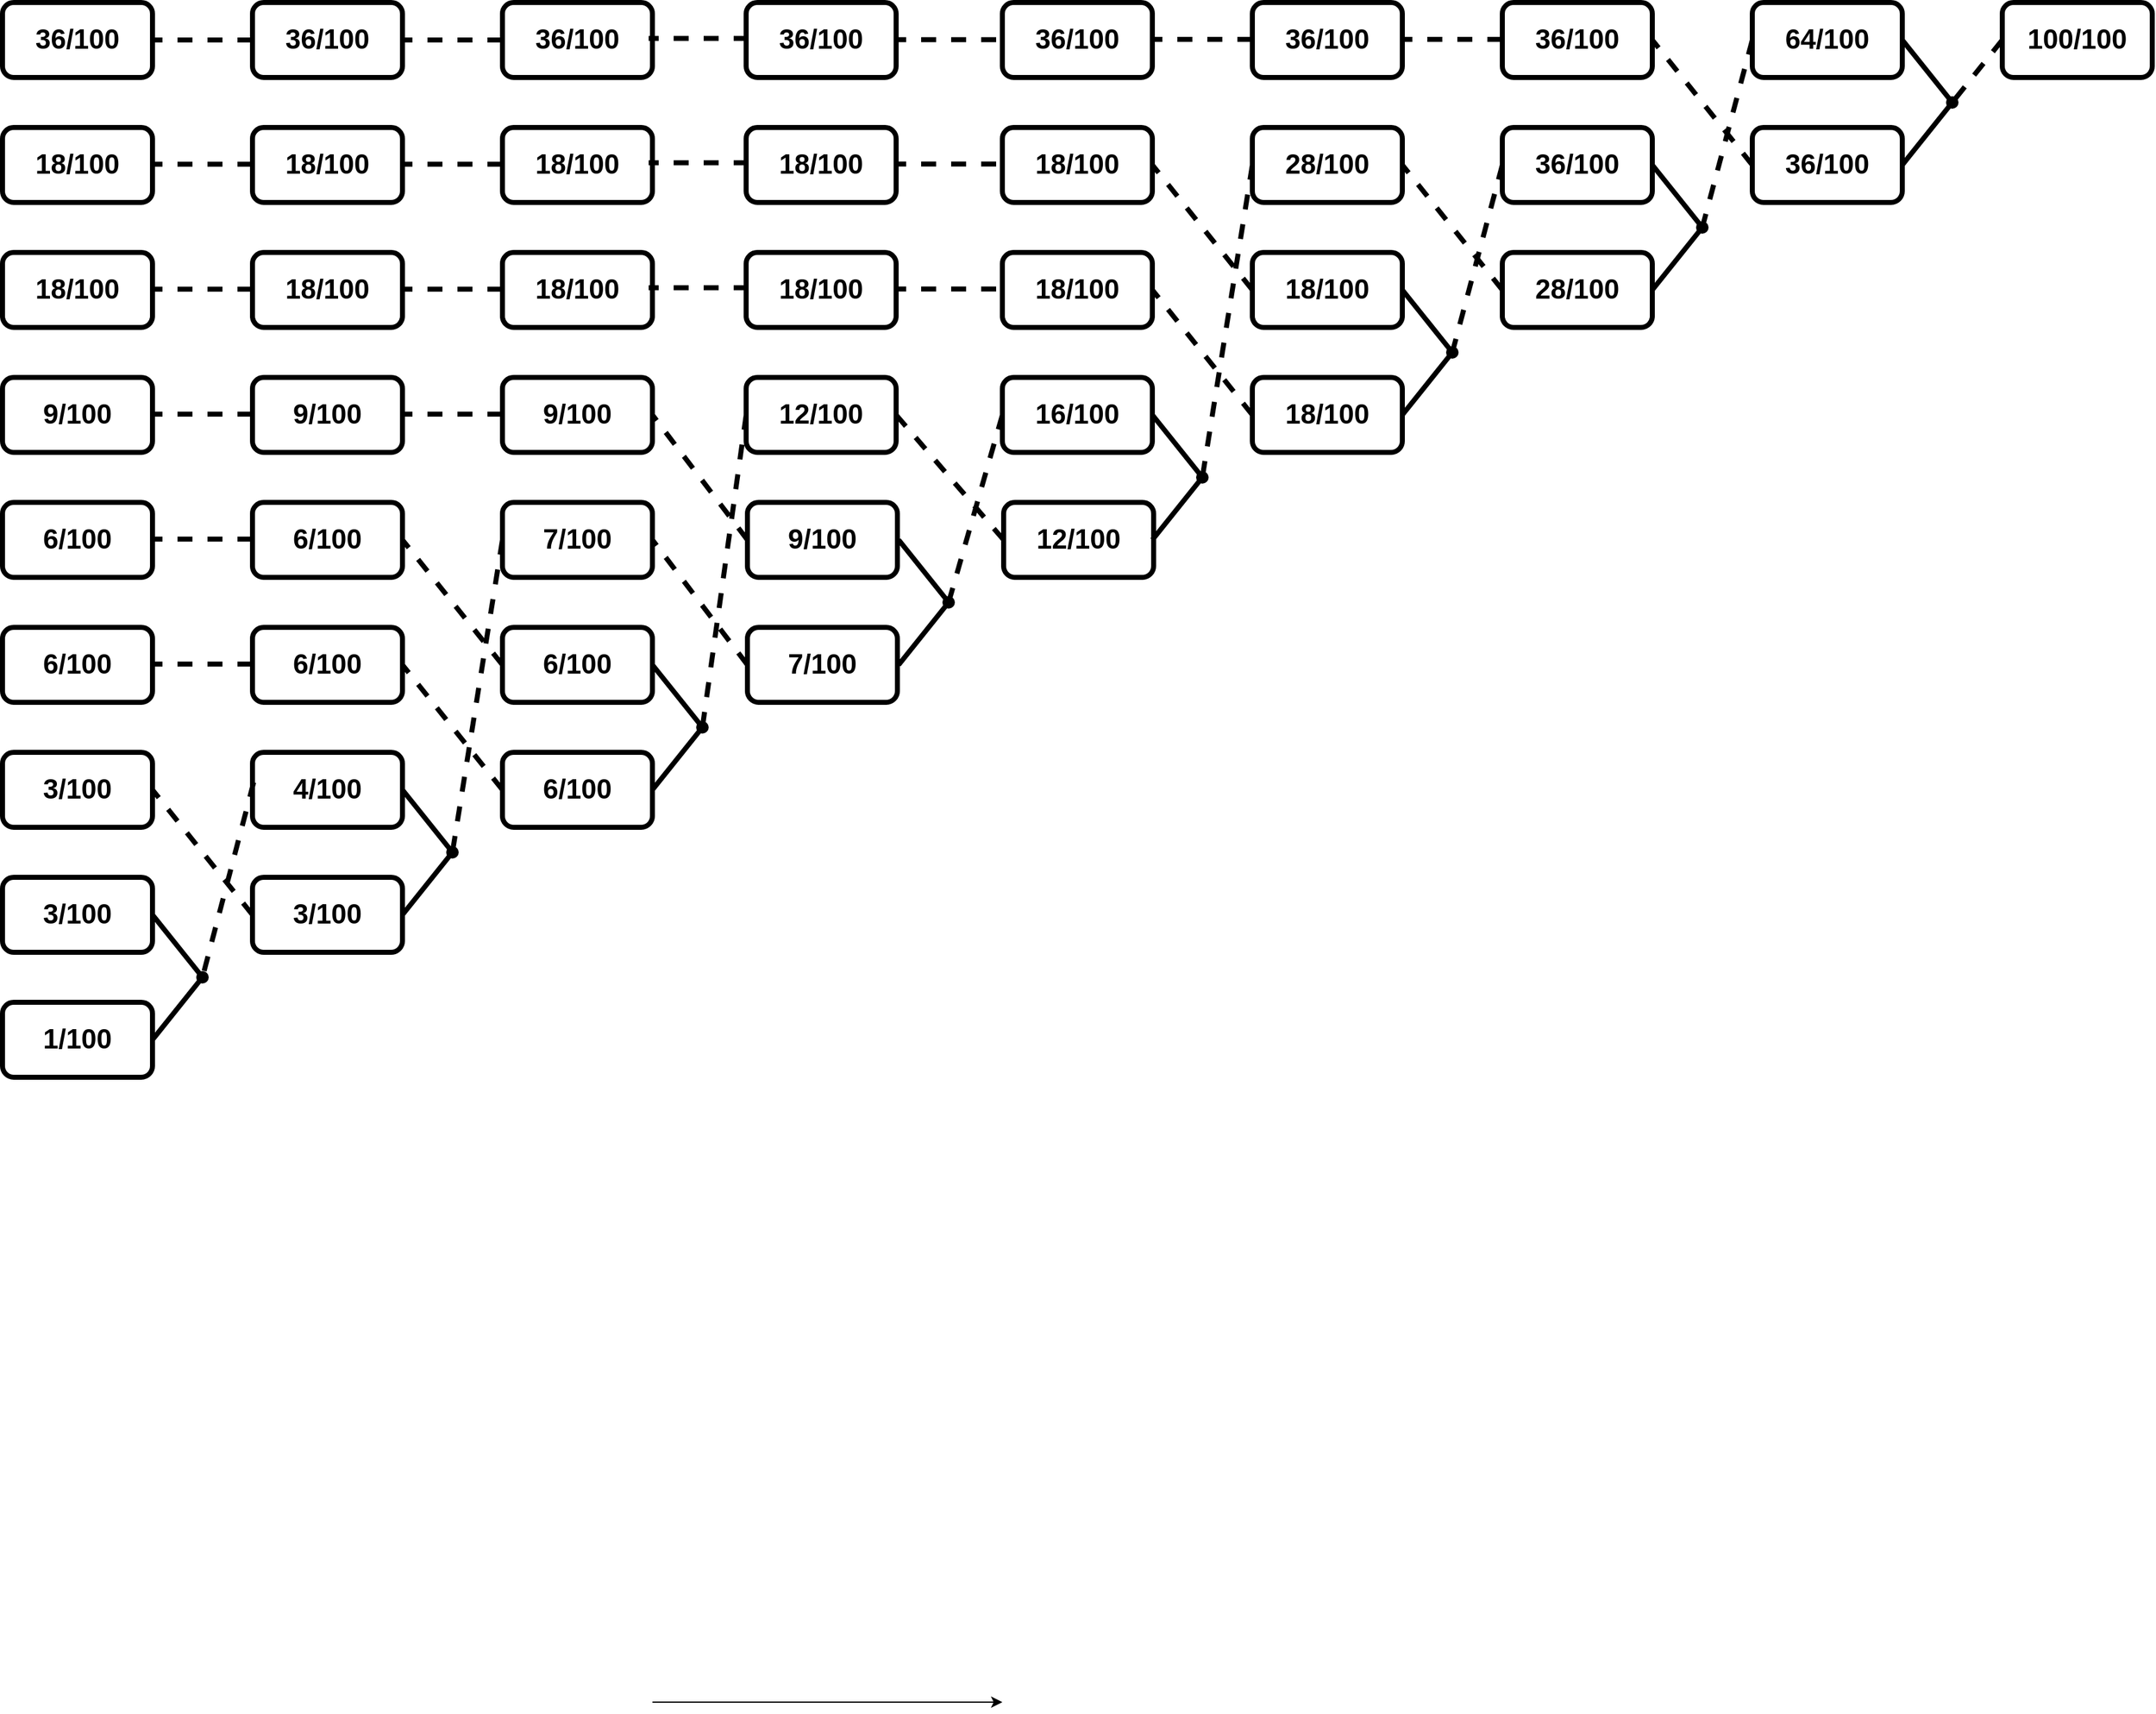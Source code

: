 <mxfile version="26.0.9">
  <diagram name="Page-1" id="Db4WorgynEnIogxk1haC">
    <mxGraphModel dx="1434" dy="838" grid="1" gridSize="10" guides="1" tooltips="1" connect="1" arrows="1" fold="1" page="1" pageScale="1" pageWidth="850" pageHeight="1100" math="0" shadow="0">
      <root>
        <mxCell id="0" />
        <mxCell id="1" parent="0" />
        <mxCell id="nnBLatTeK9YOD4WOsbxm-1" value="18/100" style="rounded=1;whiteSpace=wrap;html=1;fontStyle=1;strokeWidth=4;fontSize=22;" parent="1" vertex="1">
          <mxGeometry x="560" y="300" width="120" height="60" as="geometry" />
        </mxCell>
        <mxCell id="nnBLatTeK9YOD4WOsbxm-2" value="9/100" style="rounded=1;whiteSpace=wrap;html=1;fontStyle=1;strokeWidth=4;fontSize=22;" parent="1" vertex="1">
          <mxGeometry x="560" y="500" width="120" height="60" as="geometry" />
        </mxCell>
        <mxCell id="nnBLatTeK9YOD4WOsbxm-3" value="3/100" style="rounded=1;whiteSpace=wrap;html=1;fontStyle=1;strokeWidth=4;fontSize=22;" parent="1" vertex="1">
          <mxGeometry x="560" y="800" width="120" height="60" as="geometry" />
        </mxCell>
        <mxCell id="Vrk5HFT84BFrqNvaiJcm-2" value="36/100" style="rounded=1;whiteSpace=wrap;html=1;fontStyle=1;strokeWidth=4;fontSize=22;" parent="1" vertex="1">
          <mxGeometry x="560" y="200" width="120" height="60" as="geometry" />
        </mxCell>
        <mxCell id="Vrk5HFT84BFrqNvaiJcm-3" value="18/100" style="rounded=1;whiteSpace=wrap;html=1;fontStyle=1;strokeWidth=4;fontSize=22;" parent="1" vertex="1">
          <mxGeometry x="560" y="400" width="120" height="60" as="geometry" />
        </mxCell>
        <mxCell id="Vrk5HFT84BFrqNvaiJcm-4" value="6/100" style="rounded=1;whiteSpace=wrap;html=1;fontStyle=1;strokeWidth=4;fontSize=22;" parent="1" vertex="1">
          <mxGeometry x="560" y="700" width="120" height="60" as="geometry" />
        </mxCell>
        <mxCell id="Vrk5HFT84BFrqNvaiJcm-5" value="6/100" style="rounded=1;whiteSpace=wrap;html=1;fontStyle=1;strokeWidth=4;fontSize=22;" parent="1" vertex="1">
          <mxGeometry x="560" y="600" width="120" height="60" as="geometry" />
        </mxCell>
        <mxCell id="Vrk5HFT84BFrqNvaiJcm-6" value="3/100" style="rounded=1;whiteSpace=wrap;html=1;fontStyle=1;strokeWidth=4;fontSize=22;" parent="1" vertex="1">
          <mxGeometry x="560" y="900" width="120" height="60" as="geometry" />
        </mxCell>
        <mxCell id="Vrk5HFT84BFrqNvaiJcm-7" value="1/100" style="rounded=1;whiteSpace=wrap;html=1;fontStyle=1;strokeWidth=4;fontSize=22;" parent="1" vertex="1">
          <mxGeometry x="560" y="1000" width="120" height="60" as="geometry" />
        </mxCell>
        <mxCell id="Vrk5HFT84BFrqNvaiJcm-8" value="18/100" style="rounded=1;whiteSpace=wrap;html=1;fontStyle=1;strokeWidth=4;fontSize=22;" parent="1" vertex="1">
          <mxGeometry x="760" y="300" width="120" height="60" as="geometry" />
        </mxCell>
        <mxCell id="Vrk5HFT84BFrqNvaiJcm-9" value="9/100" style="rounded=1;whiteSpace=wrap;html=1;fontStyle=1;strokeWidth=4;fontSize=22;" parent="1" vertex="1">
          <mxGeometry x="760" y="500" width="120" height="60" as="geometry" />
        </mxCell>
        <mxCell id="Vrk5HFT84BFrqNvaiJcm-10" value="3/100" style="rounded=1;whiteSpace=wrap;html=1;fontStyle=1;strokeWidth=4;fontSize=22;" parent="1" vertex="1">
          <mxGeometry x="760" y="900" width="120" height="60" as="geometry" />
        </mxCell>
        <mxCell id="Vrk5HFT84BFrqNvaiJcm-11" value="36/100" style="rounded=1;whiteSpace=wrap;html=1;fontStyle=1;strokeWidth=4;fontSize=22;" parent="1" vertex="1">
          <mxGeometry x="760" y="200" width="120" height="60" as="geometry" />
        </mxCell>
        <mxCell id="Vrk5HFT84BFrqNvaiJcm-12" value="18/100" style="rounded=1;whiteSpace=wrap;html=1;fontStyle=1;strokeWidth=4;fontSize=22;" parent="1" vertex="1">
          <mxGeometry x="760" y="400" width="120" height="60" as="geometry" />
        </mxCell>
        <mxCell id="Vrk5HFT84BFrqNvaiJcm-13" value="6/100" style="rounded=1;whiteSpace=wrap;html=1;fontStyle=1;strokeWidth=4;fontSize=22;" parent="1" vertex="1">
          <mxGeometry x="760" y="700" width="120" height="60" as="geometry" />
        </mxCell>
        <mxCell id="Vrk5HFT84BFrqNvaiJcm-14" value="6/100" style="rounded=1;whiteSpace=wrap;html=1;fontStyle=1;strokeWidth=4;fontSize=22;" parent="1" vertex="1">
          <mxGeometry x="760" y="600" width="120" height="60" as="geometry" />
        </mxCell>
        <mxCell id="Vrk5HFT84BFrqNvaiJcm-15" value="4/100" style="rounded=1;whiteSpace=wrap;html=1;fontStyle=1;strokeWidth=4;fontSize=22;" parent="1" vertex="1">
          <mxGeometry x="760" y="800" width="120" height="60" as="geometry" />
        </mxCell>
        <mxCell id="Vrk5HFT84BFrqNvaiJcm-17" value="18/100" style="rounded=1;whiteSpace=wrap;html=1;fontStyle=1;strokeWidth=4;fontSize=22;" parent="1" vertex="1">
          <mxGeometry x="960" y="300" width="120" height="60" as="geometry" />
        </mxCell>
        <mxCell id="Vrk5HFT84BFrqNvaiJcm-18" value="9/100" style="rounded=1;whiteSpace=wrap;html=1;fontStyle=1;strokeWidth=4;fontSize=22;" parent="1" vertex="1">
          <mxGeometry x="960" y="500" width="120" height="60" as="geometry" />
        </mxCell>
        <mxCell id="Vrk5HFT84BFrqNvaiJcm-20" value="36/100" style="rounded=1;whiteSpace=wrap;html=1;fontStyle=1;strokeWidth=4;fontSize=22;" parent="1" vertex="1">
          <mxGeometry x="960" y="200" width="120" height="60" as="geometry" />
        </mxCell>
        <mxCell id="Vrk5HFT84BFrqNvaiJcm-21" value="18/100" style="rounded=1;whiteSpace=wrap;html=1;fontStyle=1;strokeWidth=4;fontSize=22;" parent="1" vertex="1">
          <mxGeometry x="960" y="400" width="120" height="60" as="geometry" />
        </mxCell>
        <mxCell id="Vrk5HFT84BFrqNvaiJcm-22" value="6/100" style="rounded=1;whiteSpace=wrap;html=1;fontStyle=1;strokeWidth=4;fontSize=22;" parent="1" vertex="1">
          <mxGeometry x="960" y="800" width="120" height="60" as="geometry" />
        </mxCell>
        <mxCell id="Vrk5HFT84BFrqNvaiJcm-23" value="6/100" style="rounded=1;whiteSpace=wrap;html=1;fontStyle=1;strokeWidth=4;fontSize=22;" parent="1" vertex="1">
          <mxGeometry x="960" y="700" width="120" height="60" as="geometry" />
        </mxCell>
        <mxCell id="Vrk5HFT84BFrqNvaiJcm-24" value="7/100" style="rounded=1;whiteSpace=wrap;html=1;fontStyle=1;strokeWidth=4;fontSize=22;" parent="1" vertex="1">
          <mxGeometry x="960" y="600" width="120" height="60" as="geometry" />
        </mxCell>
        <mxCell id="Vrk5HFT84BFrqNvaiJcm-26" value="18/100" style="rounded=1;whiteSpace=wrap;html=1;fontStyle=1;strokeWidth=4;fontSize=22;" parent="1" vertex="1">
          <mxGeometry x="1155" y="300" width="120" height="60" as="geometry" />
        </mxCell>
        <mxCell id="Vrk5HFT84BFrqNvaiJcm-27" value="9/100" style="rounded=1;whiteSpace=wrap;html=1;fontStyle=1;strokeWidth=4;fontSize=22;" parent="1" vertex="1">
          <mxGeometry x="1156" y="600" width="120" height="60" as="geometry" />
        </mxCell>
        <mxCell id="Vrk5HFT84BFrqNvaiJcm-28" value="36/100" style="rounded=1;whiteSpace=wrap;html=1;fontStyle=1;strokeWidth=4;fontSize=22;" parent="1" vertex="1">
          <mxGeometry x="1155" y="200" width="120" height="60" as="geometry" />
        </mxCell>
        <mxCell id="Vrk5HFT84BFrqNvaiJcm-29" value="18/100" style="rounded=1;whiteSpace=wrap;html=1;fontStyle=1;strokeWidth=4;fontSize=22;" parent="1" vertex="1">
          <mxGeometry x="1155" y="400" width="120" height="60" as="geometry" />
        </mxCell>
        <mxCell id="Vrk5HFT84BFrqNvaiJcm-31" value="12/100" style="rounded=1;whiteSpace=wrap;html=1;fontStyle=1;strokeWidth=4;fontSize=22;" parent="1" vertex="1">
          <mxGeometry x="1155" y="500" width="120" height="60" as="geometry" />
        </mxCell>
        <mxCell id="Vrk5HFT84BFrqNvaiJcm-32" value="7/100" style="rounded=1;whiteSpace=wrap;html=1;fontStyle=1;strokeWidth=4;fontSize=22;" parent="1" vertex="1">
          <mxGeometry x="1156" y="700" width="120" height="60" as="geometry" />
        </mxCell>
        <mxCell id="Vrk5HFT84BFrqNvaiJcm-33" value="18/100" style="rounded=1;whiteSpace=wrap;html=1;fontStyle=1;strokeWidth=4;fontSize=22;" parent="1" vertex="1">
          <mxGeometry x="1360" y="300" width="120" height="60" as="geometry" />
        </mxCell>
        <mxCell id="Vrk5HFT84BFrqNvaiJcm-34" value="12/100" style="rounded=1;whiteSpace=wrap;html=1;fontStyle=1;strokeWidth=4;fontSize=22;" parent="1" vertex="1">
          <mxGeometry x="1361" y="600" width="120" height="60" as="geometry" />
        </mxCell>
        <mxCell id="Vrk5HFT84BFrqNvaiJcm-35" value="36/100" style="rounded=1;whiteSpace=wrap;html=1;fontStyle=1;strokeWidth=4;fontSize=22;" parent="1" vertex="1">
          <mxGeometry x="1360" y="200" width="120" height="60" as="geometry" />
        </mxCell>
        <mxCell id="Vrk5HFT84BFrqNvaiJcm-36" value="18/100" style="rounded=1;whiteSpace=wrap;html=1;fontStyle=1;strokeWidth=4;fontSize=22;" parent="1" vertex="1">
          <mxGeometry x="1360" y="400" width="120" height="60" as="geometry" />
        </mxCell>
        <mxCell id="Vrk5HFT84BFrqNvaiJcm-37" value="16/100" style="rounded=1;whiteSpace=wrap;html=1;fontStyle=1;strokeWidth=4;fontSize=22;" parent="1" vertex="1">
          <mxGeometry x="1360" y="500" width="120" height="60" as="geometry" />
        </mxCell>
        <mxCell id="Vrk5HFT84BFrqNvaiJcm-39" value="18/100" style="rounded=1;whiteSpace=wrap;html=1;fontStyle=1;strokeWidth=4;fontSize=22;" parent="1" vertex="1">
          <mxGeometry x="1560" y="400" width="120" height="60" as="geometry" />
        </mxCell>
        <mxCell id="Vrk5HFT84BFrqNvaiJcm-41" value="36/100" style="rounded=1;whiteSpace=wrap;html=1;fontStyle=1;strokeWidth=4;fontSize=22;" parent="1" vertex="1">
          <mxGeometry x="1560" y="200" width="120" height="60" as="geometry" />
        </mxCell>
        <mxCell id="Vrk5HFT84BFrqNvaiJcm-42" value="18/100" style="rounded=1;whiteSpace=wrap;html=1;fontStyle=1;strokeWidth=4;fontSize=22;" parent="1" vertex="1">
          <mxGeometry x="1560" y="500" width="120" height="60" as="geometry" />
        </mxCell>
        <mxCell id="Vrk5HFT84BFrqNvaiJcm-43" value="28/100" style="rounded=1;whiteSpace=wrap;html=1;fontStyle=1;strokeWidth=4;fontSize=22;" parent="1" vertex="1">
          <mxGeometry x="1560" y="300" width="120" height="60" as="geometry" />
        </mxCell>
        <mxCell id="Vrk5HFT84BFrqNvaiJcm-44" value="36/100" style="rounded=1;whiteSpace=wrap;html=1;fontStyle=1;strokeWidth=4;fontSize=22;" parent="1" vertex="1">
          <mxGeometry x="1760" y="300" width="120" height="60" as="geometry" />
        </mxCell>
        <mxCell id="Vrk5HFT84BFrqNvaiJcm-45" value="36/100" style="rounded=1;whiteSpace=wrap;html=1;fontStyle=1;strokeWidth=4;fontSize=22;" parent="1" vertex="1">
          <mxGeometry x="1760" y="200" width="120" height="60" as="geometry" />
        </mxCell>
        <mxCell id="Vrk5HFT84BFrqNvaiJcm-46" value="28/100" style="rounded=1;whiteSpace=wrap;html=1;fontStyle=1;strokeWidth=4;fontSize=22;" parent="1" vertex="1">
          <mxGeometry x="1760" y="400" width="120" height="60" as="geometry" />
        </mxCell>
        <mxCell id="Vrk5HFT84BFrqNvaiJcm-47" value="64/100" style="rounded=1;whiteSpace=wrap;html=1;fontStyle=1;strokeWidth=4;fontSize=22;" parent="1" vertex="1">
          <mxGeometry x="1960" y="200" width="120" height="60" as="geometry" />
        </mxCell>
        <mxCell id="Vrk5HFT84BFrqNvaiJcm-48" value="36/100" style="rounded=1;whiteSpace=wrap;html=1;fontStyle=1;strokeWidth=4;fontSize=22;" parent="1" vertex="1">
          <mxGeometry x="1960" y="300" width="120" height="60" as="geometry" />
        </mxCell>
        <mxCell id="Vrk5HFT84BFrqNvaiJcm-49" value="100/100" style="rounded=1;whiteSpace=wrap;html=1;fontStyle=1;strokeWidth=4;fontSize=22;" parent="1" vertex="1">
          <mxGeometry x="2160" y="200" width="120" height="60" as="geometry" />
        </mxCell>
        <mxCell id="Vrk5HFT84BFrqNvaiJcm-50" value="" style="endArrow=none;dashed=1;html=1;strokeWidth=4;rounded=0;entryX=1;entryY=0.5;entryDx=0;entryDy=0;exitX=0;exitY=0.5;exitDx=0;exitDy=0;" parent="1" source="Vrk5HFT84BFrqNvaiJcm-11" target="Vrk5HFT84BFrqNvaiJcm-2" edge="1">
          <mxGeometry width="50" height="50" relative="1" as="geometry">
            <mxPoint x="420" y="490" as="sourcePoint" />
            <mxPoint x="470" y="440" as="targetPoint" />
          </mxGeometry>
        </mxCell>
        <mxCell id="Vrk5HFT84BFrqNvaiJcm-51" value="" style="endArrow=none;dashed=1;html=1;strokeWidth=4;rounded=0;entryX=1;entryY=0.5;entryDx=0;entryDy=0;exitX=0;exitY=0.5;exitDx=0;exitDy=0;" parent="1" edge="1">
          <mxGeometry width="50" height="50" relative="1" as="geometry">
            <mxPoint x="760" y="329.41" as="sourcePoint" />
            <mxPoint x="680" y="329.41" as="targetPoint" />
          </mxGeometry>
        </mxCell>
        <mxCell id="Vrk5HFT84BFrqNvaiJcm-52" value="" style="endArrow=none;dashed=1;html=1;strokeWidth=4;rounded=0;entryX=1;entryY=0.5;entryDx=0;entryDy=0;exitX=0;exitY=0.5;exitDx=0;exitDy=0;" parent="1" edge="1">
          <mxGeometry width="50" height="50" relative="1" as="geometry">
            <mxPoint x="760" y="429.41" as="sourcePoint" />
            <mxPoint x="680" y="429.41" as="targetPoint" />
          </mxGeometry>
        </mxCell>
        <mxCell id="Vrk5HFT84BFrqNvaiJcm-54" value="" style="endArrow=none;dashed=1;html=1;strokeWidth=4;rounded=0;entryX=1;entryY=0.5;entryDx=0;entryDy=0;exitX=0;exitY=0.5;exitDx=0;exitDy=0;" parent="1" edge="1">
          <mxGeometry width="50" height="50" relative="1" as="geometry">
            <mxPoint x="760" y="529.41" as="sourcePoint" />
            <mxPoint x="680" y="529.41" as="targetPoint" />
          </mxGeometry>
        </mxCell>
        <mxCell id="Vrk5HFT84BFrqNvaiJcm-55" value="" style="endArrow=none;dashed=1;html=1;strokeWidth=4;rounded=0;entryX=1;entryY=0.5;entryDx=0;entryDy=0;exitX=0;exitY=0.5;exitDx=0;exitDy=0;" parent="1" edge="1">
          <mxGeometry width="50" height="50" relative="1" as="geometry">
            <mxPoint x="760" y="629.41" as="sourcePoint" />
            <mxPoint x="680" y="629.41" as="targetPoint" />
          </mxGeometry>
        </mxCell>
        <mxCell id="Vrk5HFT84BFrqNvaiJcm-56" value="" style="endArrow=none;dashed=1;html=1;strokeWidth=4;rounded=0;entryX=1;entryY=0.5;entryDx=0;entryDy=0;exitX=0;exitY=0.5;exitDx=0;exitDy=0;" parent="1" edge="1">
          <mxGeometry width="50" height="50" relative="1" as="geometry">
            <mxPoint x="760" y="729.41" as="sourcePoint" />
            <mxPoint x="680" y="729.41" as="targetPoint" />
          </mxGeometry>
        </mxCell>
        <mxCell id="Vrk5HFT84BFrqNvaiJcm-62" value="" style="endArrow=none;dashed=1;html=1;strokeWidth=4;rounded=0;entryX=1;entryY=0.5;entryDx=0;entryDy=0;exitX=0;exitY=0.5;exitDx=0;exitDy=0;" parent="1" edge="1">
          <mxGeometry width="50" height="50" relative="1" as="geometry">
            <mxPoint x="960" y="230" as="sourcePoint" />
            <mxPoint x="880" y="230" as="targetPoint" />
          </mxGeometry>
        </mxCell>
        <mxCell id="Vrk5HFT84BFrqNvaiJcm-63" value="" style="endArrow=none;dashed=1;html=1;strokeWidth=4;rounded=0;entryX=1;entryY=0.5;entryDx=0;entryDy=0;exitX=0;exitY=0.5;exitDx=0;exitDy=0;" parent="1" edge="1">
          <mxGeometry width="50" height="50" relative="1" as="geometry">
            <mxPoint x="960" y="329.41" as="sourcePoint" />
            <mxPoint x="880" y="329.41" as="targetPoint" />
          </mxGeometry>
        </mxCell>
        <mxCell id="Vrk5HFT84BFrqNvaiJcm-64" value="" style="endArrow=none;dashed=1;html=1;strokeWidth=4;rounded=0;entryX=1;entryY=0.5;entryDx=0;entryDy=0;exitX=0;exitY=0.5;exitDx=0;exitDy=0;" parent="1" edge="1">
          <mxGeometry width="50" height="50" relative="1" as="geometry">
            <mxPoint x="960" y="429.41" as="sourcePoint" />
            <mxPoint x="880" y="429.41" as="targetPoint" />
          </mxGeometry>
        </mxCell>
        <mxCell id="Vrk5HFT84BFrqNvaiJcm-65" value="" style="endArrow=none;dashed=1;html=1;strokeWidth=4;rounded=0;entryX=1;entryY=0.5;entryDx=0;entryDy=0;exitX=0;exitY=0.5;exitDx=0;exitDy=0;" parent="1" edge="1">
          <mxGeometry width="50" height="50" relative="1" as="geometry">
            <mxPoint x="960" y="529.41" as="sourcePoint" />
            <mxPoint x="880" y="529.41" as="targetPoint" />
          </mxGeometry>
        </mxCell>
        <mxCell id="Vrk5HFT84BFrqNvaiJcm-66" value="" style="endArrow=oval;html=1;rounded=0;fontStyle=1;strokeWidth=4;endFill=1;" parent="1" edge="1">
          <mxGeometry width="50" height="50" relative="1" as="geometry">
            <mxPoint x="680" y="930" as="sourcePoint" />
            <mxPoint x="720" y="980" as="targetPoint" />
          </mxGeometry>
        </mxCell>
        <mxCell id="Vrk5HFT84BFrqNvaiJcm-68" value="" style="endArrow=none;html=1;rounded=0;fontStyle=1;strokeWidth=4;exitX=1;exitY=0.5;exitDx=0;exitDy=0;" parent="1" source="Vrk5HFT84BFrqNvaiJcm-7" edge="1">
          <mxGeometry width="50" height="50" relative="1" as="geometry">
            <mxPoint x="690" y="940" as="sourcePoint" />
            <mxPoint x="720" y="980" as="targetPoint" />
          </mxGeometry>
        </mxCell>
        <mxCell id="Vrk5HFT84BFrqNvaiJcm-69" value="" style="endArrow=none;html=1;rounded=0;fontStyle=1;strokeWidth=4;exitX=0.008;exitY=0.4;exitDx=0;exitDy=0;dashed=1;exitPerimeter=0;" parent="1" source="Vrk5HFT84BFrqNvaiJcm-15" edge="1">
          <mxGeometry width="50" height="50" relative="1" as="geometry">
            <mxPoint x="690" y="940" as="sourcePoint" />
            <mxPoint x="720" y="980" as="targetPoint" />
          </mxGeometry>
        </mxCell>
        <mxCell id="Vrk5HFT84BFrqNvaiJcm-78" value="" style="endArrow=oval;html=1;rounded=0;fontStyle=1;strokeWidth=4;endFill=1;" parent="1" edge="1">
          <mxGeometry width="50" height="50" relative="1" as="geometry">
            <mxPoint x="880" y="830" as="sourcePoint" />
            <mxPoint x="920" y="880" as="targetPoint" />
          </mxGeometry>
        </mxCell>
        <mxCell id="Vrk5HFT84BFrqNvaiJcm-79" value="" style="endArrow=none;html=1;rounded=0;fontStyle=1;strokeWidth=4;exitX=1;exitY=0.5;exitDx=0;exitDy=0;" parent="1" edge="1">
          <mxGeometry width="50" height="50" relative="1" as="geometry">
            <mxPoint x="880" y="930" as="sourcePoint" />
            <mxPoint x="920" y="880" as="targetPoint" />
          </mxGeometry>
        </mxCell>
        <mxCell id="Vrk5HFT84BFrqNvaiJcm-80" value="" style="endArrow=none;html=1;rounded=0;fontStyle=1;strokeWidth=4;exitX=0;exitY=0.5;exitDx=0;exitDy=0;dashed=1;" parent="1" source="Vrk5HFT84BFrqNvaiJcm-24" edge="1">
          <mxGeometry width="50" height="50" relative="1" as="geometry">
            <mxPoint x="960" y="830" as="sourcePoint" />
            <mxPoint x="920" y="880" as="targetPoint" />
          </mxGeometry>
        </mxCell>
        <mxCell id="Vrk5HFT84BFrqNvaiJcm-81" value="" style="endArrow=oval;html=1;rounded=0;fontStyle=1;strokeWidth=4;endFill=1;" parent="1" edge="1">
          <mxGeometry width="50" height="50" relative="1" as="geometry">
            <mxPoint x="1080" y="730" as="sourcePoint" />
            <mxPoint x="1120" y="780" as="targetPoint" />
          </mxGeometry>
        </mxCell>
        <mxCell id="Vrk5HFT84BFrqNvaiJcm-82" value="" style="endArrow=none;html=1;rounded=0;fontStyle=1;strokeWidth=4;exitX=1;exitY=0.5;exitDx=0;exitDy=0;" parent="1" edge="1">
          <mxGeometry width="50" height="50" relative="1" as="geometry">
            <mxPoint x="1080" y="830" as="sourcePoint" />
            <mxPoint x="1120" y="780" as="targetPoint" />
          </mxGeometry>
        </mxCell>
        <mxCell id="Vrk5HFT84BFrqNvaiJcm-83" value="" style="endArrow=none;html=1;rounded=0;fontStyle=1;strokeWidth=4;exitX=0;exitY=0.5;exitDx=0;exitDy=0;dashed=1;" parent="1" source="Vrk5HFT84BFrqNvaiJcm-31" edge="1">
          <mxGeometry width="50" height="50" relative="1" as="geometry">
            <mxPoint x="1160" y="730" as="sourcePoint" />
            <mxPoint x="1120" y="780" as="targetPoint" />
          </mxGeometry>
        </mxCell>
        <mxCell id="Vrk5HFT84BFrqNvaiJcm-90" value="" style="endArrow=oval;html=1;rounded=0;fontStyle=1;strokeWidth=4;endFill=1;" parent="1" edge="1">
          <mxGeometry width="50" height="50" relative="1" as="geometry">
            <mxPoint x="1277" y="630" as="sourcePoint" />
            <mxPoint x="1317" y="680" as="targetPoint" />
          </mxGeometry>
        </mxCell>
        <mxCell id="Vrk5HFT84BFrqNvaiJcm-91" value="" style="endArrow=none;html=1;rounded=0;fontStyle=1;strokeWidth=4;exitX=1;exitY=0.5;exitDx=0;exitDy=0;" parent="1" edge="1">
          <mxGeometry width="50" height="50" relative="1" as="geometry">
            <mxPoint x="1277" y="730" as="sourcePoint" />
            <mxPoint x="1317" y="680" as="targetPoint" />
          </mxGeometry>
        </mxCell>
        <mxCell id="Vrk5HFT84BFrqNvaiJcm-92" value="" style="endArrow=none;html=1;rounded=0;fontStyle=1;strokeWidth=4;dashed=1;exitX=0;exitY=0.5;exitDx=0;exitDy=0;" parent="1" source="Vrk5HFT84BFrqNvaiJcm-37" edge="1">
          <mxGeometry width="50" height="50" relative="1" as="geometry">
            <mxPoint x="1300" y="540" as="sourcePoint" />
            <mxPoint x="1317" y="680" as="targetPoint" />
          </mxGeometry>
        </mxCell>
        <mxCell id="Vrk5HFT84BFrqNvaiJcm-93" value="" style="endArrow=oval;html=1;rounded=0;fontStyle=1;strokeWidth=4;endFill=1;" parent="1" edge="1">
          <mxGeometry width="50" height="50" relative="1" as="geometry">
            <mxPoint x="1480" y="530" as="sourcePoint" />
            <mxPoint x="1520" y="580" as="targetPoint" />
          </mxGeometry>
        </mxCell>
        <mxCell id="Vrk5HFT84BFrqNvaiJcm-94" value="" style="endArrow=none;html=1;rounded=0;fontStyle=1;strokeWidth=4;exitX=1;exitY=0.5;exitDx=0;exitDy=0;" parent="1" edge="1">
          <mxGeometry width="50" height="50" relative="1" as="geometry">
            <mxPoint x="1480" y="630" as="sourcePoint" />
            <mxPoint x="1520" y="580" as="targetPoint" />
          </mxGeometry>
        </mxCell>
        <mxCell id="Vrk5HFT84BFrqNvaiJcm-95" value="" style="endArrow=none;html=1;rounded=0;fontStyle=1;strokeWidth=4;exitX=0;exitY=0.5;exitDx=0;exitDy=0;dashed=1;" parent="1" source="Vrk5HFT84BFrqNvaiJcm-43" edge="1">
          <mxGeometry width="50" height="50" relative="1" as="geometry">
            <mxPoint x="1560" y="530" as="sourcePoint" />
            <mxPoint x="1520" y="580" as="targetPoint" />
          </mxGeometry>
        </mxCell>
        <mxCell id="Vrk5HFT84BFrqNvaiJcm-102" value="" style="endArrow=oval;html=1;rounded=0;fontStyle=1;strokeWidth=4;endFill=1;" parent="1" edge="1">
          <mxGeometry width="50" height="50" relative="1" as="geometry">
            <mxPoint x="1680" y="430" as="sourcePoint" />
            <mxPoint x="1720" y="480" as="targetPoint" />
          </mxGeometry>
        </mxCell>
        <mxCell id="Vrk5HFT84BFrqNvaiJcm-103" value="" style="endArrow=none;html=1;rounded=0;fontStyle=1;strokeWidth=4;exitX=1;exitY=0.5;exitDx=0;exitDy=0;" parent="1" edge="1">
          <mxGeometry width="50" height="50" relative="1" as="geometry">
            <mxPoint x="1680" y="530" as="sourcePoint" />
            <mxPoint x="1720" y="480" as="targetPoint" />
          </mxGeometry>
        </mxCell>
        <mxCell id="Vrk5HFT84BFrqNvaiJcm-104" value="" style="endArrow=none;html=1;rounded=0;fontStyle=1;strokeWidth=4;exitX=0;exitY=0.5;exitDx=0;exitDy=0;dashed=1;" parent="1" source="Vrk5HFT84BFrqNvaiJcm-44" edge="1">
          <mxGeometry width="50" height="50" relative="1" as="geometry">
            <mxPoint x="1760" y="430" as="sourcePoint" />
            <mxPoint x="1720" y="480" as="targetPoint" />
          </mxGeometry>
        </mxCell>
        <mxCell id="Vrk5HFT84BFrqNvaiJcm-105" value="" style="endArrow=oval;html=1;rounded=0;fontStyle=1;strokeWidth=4;endFill=1;" parent="1" edge="1">
          <mxGeometry width="50" height="50" relative="1" as="geometry">
            <mxPoint x="1880" y="330" as="sourcePoint" />
            <mxPoint x="1920" y="380" as="targetPoint" />
          </mxGeometry>
        </mxCell>
        <mxCell id="Vrk5HFT84BFrqNvaiJcm-106" value="" style="endArrow=none;html=1;rounded=0;fontStyle=1;strokeWidth=4;exitX=1;exitY=0.5;exitDx=0;exitDy=0;" parent="1" edge="1">
          <mxGeometry width="50" height="50" relative="1" as="geometry">
            <mxPoint x="1880" y="430" as="sourcePoint" />
            <mxPoint x="1920" y="380" as="targetPoint" />
          </mxGeometry>
        </mxCell>
        <mxCell id="Vrk5HFT84BFrqNvaiJcm-107" value="" style="endArrow=none;html=1;rounded=0;fontStyle=1;strokeWidth=4;exitX=0;exitY=0.5;exitDx=0;exitDy=0;dashed=1;" parent="1" source="Vrk5HFT84BFrqNvaiJcm-47" edge="1">
          <mxGeometry width="50" height="50" relative="1" as="geometry">
            <mxPoint x="1960" y="330" as="sourcePoint" />
            <mxPoint x="1920" y="380" as="targetPoint" />
          </mxGeometry>
        </mxCell>
        <mxCell id="Vrk5HFT84BFrqNvaiJcm-111" value="" style="endArrow=oval;html=1;rounded=0;fontStyle=1;strokeWidth=4;endFill=1;" parent="1" edge="1">
          <mxGeometry width="50" height="50" relative="1" as="geometry">
            <mxPoint x="2080" y="230" as="sourcePoint" />
            <mxPoint x="2120" y="280" as="targetPoint" />
          </mxGeometry>
        </mxCell>
        <mxCell id="Vrk5HFT84BFrqNvaiJcm-112" value="" style="endArrow=none;html=1;rounded=0;fontStyle=1;strokeWidth=4;exitX=1;exitY=0.5;exitDx=0;exitDy=0;" parent="1" edge="1">
          <mxGeometry width="50" height="50" relative="1" as="geometry">
            <mxPoint x="2080" y="330" as="sourcePoint" />
            <mxPoint x="2120" y="280" as="targetPoint" />
          </mxGeometry>
        </mxCell>
        <mxCell id="Vrk5HFT84BFrqNvaiJcm-113" value="" style="endArrow=none;html=1;rounded=0;fontStyle=1;strokeWidth=4;exitX=0;exitY=0.5;exitDx=0;exitDy=0;dashed=1;" parent="1" edge="1">
          <mxGeometry width="50" height="50" relative="1" as="geometry">
            <mxPoint x="2160" y="230" as="sourcePoint" />
            <mxPoint x="2120" y="280" as="targetPoint" />
          </mxGeometry>
        </mxCell>
        <mxCell id="Vrk5HFT84BFrqNvaiJcm-115" value="" style="endArrow=none;dashed=1;html=1;strokeWidth=4;rounded=0;entryX=1;entryY=0.5;entryDx=0;entryDy=0;exitX=0;exitY=0.5;exitDx=0;exitDy=0;" parent="1" edge="1">
          <mxGeometry width="50" height="50" relative="1" as="geometry">
            <mxPoint x="1157" y="228.8" as="sourcePoint" />
            <mxPoint x="1077" y="228.8" as="targetPoint" />
          </mxGeometry>
        </mxCell>
        <mxCell id="Vrk5HFT84BFrqNvaiJcm-116" value="" style="endArrow=none;dashed=1;html=1;strokeWidth=4;rounded=0;entryX=1;entryY=0.5;entryDx=0;entryDy=0;exitX=0;exitY=0.5;exitDx=0;exitDy=0;" parent="1" edge="1">
          <mxGeometry width="50" height="50" relative="1" as="geometry">
            <mxPoint x="1157" y="328.21" as="sourcePoint" />
            <mxPoint x="1077" y="328.21" as="targetPoint" />
          </mxGeometry>
        </mxCell>
        <mxCell id="Vrk5HFT84BFrqNvaiJcm-117" value="" style="endArrow=none;dashed=1;html=1;strokeWidth=4;rounded=0;entryX=1;entryY=0.5;entryDx=0;entryDy=0;exitX=0;exitY=0.5;exitDx=0;exitDy=0;" parent="1" edge="1">
          <mxGeometry width="50" height="50" relative="1" as="geometry">
            <mxPoint x="1157" y="428.21" as="sourcePoint" />
            <mxPoint x="1077" y="428.21" as="targetPoint" />
          </mxGeometry>
        </mxCell>
        <mxCell id="Vrk5HFT84BFrqNvaiJcm-118" value="" style="endArrow=none;dashed=1;html=1;strokeWidth=4;rounded=0;entryX=1;entryY=0.5;entryDx=0;entryDy=0;exitX=0;exitY=0.5;exitDx=0;exitDy=0;" parent="1" edge="1">
          <mxGeometry width="50" height="50" relative="1" as="geometry">
            <mxPoint x="1355" y="229.79" as="sourcePoint" />
            <mxPoint x="1275" y="229.79" as="targetPoint" />
          </mxGeometry>
        </mxCell>
        <mxCell id="Vrk5HFT84BFrqNvaiJcm-119" value="" style="endArrow=none;dashed=1;html=1;strokeWidth=4;rounded=0;entryX=1;entryY=0.5;entryDx=0;entryDy=0;exitX=0;exitY=0.5;exitDx=0;exitDy=0;" parent="1" edge="1">
          <mxGeometry width="50" height="50" relative="1" as="geometry">
            <mxPoint x="1355" y="329.2" as="sourcePoint" />
            <mxPoint x="1275" y="329.2" as="targetPoint" />
          </mxGeometry>
        </mxCell>
        <mxCell id="Vrk5HFT84BFrqNvaiJcm-120" value="" style="endArrow=none;dashed=1;html=1;strokeWidth=4;rounded=0;entryX=1;entryY=0.5;entryDx=0;entryDy=0;exitX=0;exitY=0.5;exitDx=0;exitDy=0;" parent="1" edge="1">
          <mxGeometry width="50" height="50" relative="1" as="geometry">
            <mxPoint x="1355" y="429.2" as="sourcePoint" />
            <mxPoint x="1275" y="429.2" as="targetPoint" />
          </mxGeometry>
        </mxCell>
        <mxCell id="Vrk5HFT84BFrqNvaiJcm-121" value="" style="endArrow=none;dashed=1;html=1;strokeWidth=4;rounded=0;entryX=1;entryY=0.5;entryDx=0;entryDy=0;exitX=0;exitY=0.5;exitDx=0;exitDy=0;" parent="1" edge="1">
          <mxGeometry width="50" height="50" relative="1" as="geometry">
            <mxPoint x="1560" y="229.5" as="sourcePoint" />
            <mxPoint x="1480" y="229.5" as="targetPoint" />
          </mxGeometry>
        </mxCell>
        <mxCell id="Vrk5HFT84BFrqNvaiJcm-122" value="" style="endArrow=none;dashed=1;html=1;strokeWidth=4;rounded=0;entryX=1;entryY=0.5;entryDx=0;entryDy=0;exitX=0;exitY=0.5;exitDx=0;exitDy=0;" parent="1" edge="1">
          <mxGeometry width="50" height="50" relative="1" as="geometry">
            <mxPoint x="1760" y="229.5" as="sourcePoint" />
            <mxPoint x="1680" y="229.5" as="targetPoint" />
          </mxGeometry>
        </mxCell>
        <mxCell id="Vrk5HFT84BFrqNvaiJcm-123" value="" style="endArrow=none;dashed=1;html=1;strokeWidth=4;rounded=0;entryX=1;entryY=0.5;entryDx=0;entryDy=0;exitX=0;exitY=0.5;exitDx=0;exitDy=0;" parent="1" source="Vrk5HFT84BFrqNvaiJcm-10" target="nnBLatTeK9YOD4WOsbxm-3" edge="1">
          <mxGeometry width="50" height="50" relative="1" as="geometry">
            <mxPoint x="770" y="739.41" as="sourcePoint" />
            <mxPoint x="690" y="739.41" as="targetPoint" />
          </mxGeometry>
        </mxCell>
        <mxCell id="Vrk5HFT84BFrqNvaiJcm-124" value="" style="endArrow=none;dashed=1;html=1;strokeWidth=4;rounded=0;entryX=1;entryY=0.5;entryDx=0;entryDy=0;exitX=0;exitY=0.5;exitDx=0;exitDy=0;" parent="1" edge="1">
          <mxGeometry width="50" height="50" relative="1" as="geometry">
            <mxPoint x="960" y="830" as="sourcePoint" />
            <mxPoint x="880" y="730" as="targetPoint" />
          </mxGeometry>
        </mxCell>
        <mxCell id="Vrk5HFT84BFrqNvaiJcm-125" value="" style="endArrow=none;dashed=1;html=1;strokeWidth=4;rounded=0;entryX=1;entryY=0.5;entryDx=0;entryDy=0;exitX=0;exitY=0.5;exitDx=0;exitDy=0;" parent="1" edge="1">
          <mxGeometry width="50" height="50" relative="1" as="geometry">
            <mxPoint x="960" y="730" as="sourcePoint" />
            <mxPoint x="880" y="630" as="targetPoint" />
          </mxGeometry>
        </mxCell>
        <mxCell id="Vrk5HFT84BFrqNvaiJcm-126" value="" style="endArrow=none;dashed=1;html=1;strokeWidth=4;rounded=0;entryX=1;entryY=0.5;entryDx=0;entryDy=0;exitX=0;exitY=0.5;exitDx=0;exitDy=0;" parent="1" source="Vrk5HFT84BFrqNvaiJcm-27" edge="1">
          <mxGeometry width="50" height="50" relative="1" as="geometry">
            <mxPoint x="1110" y="640" as="sourcePoint" />
            <mxPoint x="1080" y="530" as="targetPoint" />
          </mxGeometry>
        </mxCell>
        <mxCell id="Vrk5HFT84BFrqNvaiJcm-127" value="" style="endArrow=none;dashed=1;html=1;strokeWidth=4;rounded=0;entryX=1;entryY=0.5;entryDx=0;entryDy=0;exitX=0;exitY=0.5;exitDx=0;exitDy=0;" parent="1" source="Vrk5HFT84BFrqNvaiJcm-32" target="Vrk5HFT84BFrqNvaiJcm-24" edge="1">
          <mxGeometry width="50" height="50" relative="1" as="geometry">
            <mxPoint x="1146" y="720" as="sourcePoint" />
            <mxPoint x="1070" y="620" as="targetPoint" />
          </mxGeometry>
        </mxCell>
        <mxCell id="Vrk5HFT84BFrqNvaiJcm-128" value="" style="endArrow=none;dashed=1;html=1;strokeWidth=4;rounded=0;entryX=1;entryY=0.5;entryDx=0;entryDy=0;exitX=0;exitY=0.5;exitDx=0;exitDy=0;" parent="1" source="Vrk5HFT84BFrqNvaiJcm-34" target="Vrk5HFT84BFrqNvaiJcm-31" edge="1">
          <mxGeometry width="50" height="50" relative="1" as="geometry">
            <mxPoint x="1446" y="760" as="sourcePoint" />
            <mxPoint x="1370" y="660" as="targetPoint" />
          </mxGeometry>
        </mxCell>
        <mxCell id="Vrk5HFT84BFrqNvaiJcm-129" value="" style="endArrow=none;dashed=1;html=1;strokeWidth=4;rounded=0;entryX=1;entryY=0.5;entryDx=0;entryDy=0;exitX=0;exitY=0.5;exitDx=0;exitDy=0;" parent="1" source="Vrk5HFT84BFrqNvaiJcm-42" target="Vrk5HFT84BFrqNvaiJcm-36" edge="1">
          <mxGeometry width="50" height="50" relative="1" as="geometry">
            <mxPoint x="1576" y="580" as="sourcePoint" />
            <mxPoint x="1490" y="480" as="targetPoint" />
          </mxGeometry>
        </mxCell>
        <mxCell id="Vrk5HFT84BFrqNvaiJcm-130" value="" style="endArrow=none;dashed=1;html=1;strokeWidth=4;rounded=0;entryX=1;entryY=0.5;entryDx=0;entryDy=0;exitX=0;exitY=0.5;exitDx=0;exitDy=0;" parent="1" source="Vrk5HFT84BFrqNvaiJcm-39" target="Vrk5HFT84BFrqNvaiJcm-33" edge="1">
          <mxGeometry width="50" height="50" relative="1" as="geometry">
            <mxPoint x="1590" y="430" as="sourcePoint" />
            <mxPoint x="1510" y="330" as="targetPoint" />
          </mxGeometry>
        </mxCell>
        <mxCell id="Vrk5HFT84BFrqNvaiJcm-131" value="" style="endArrow=none;dashed=1;html=1;strokeWidth=4;rounded=0;entryX=1;entryY=0.5;entryDx=0;entryDy=0;exitX=0;exitY=0.5;exitDx=0;exitDy=0;" parent="1" source="Vrk5HFT84BFrqNvaiJcm-46" target="Vrk5HFT84BFrqNvaiJcm-43" edge="1">
          <mxGeometry width="50" height="50" relative="1" as="geometry">
            <mxPoint x="1570" y="440" as="sourcePoint" />
            <mxPoint x="1490" y="340" as="targetPoint" />
          </mxGeometry>
        </mxCell>
        <mxCell id="Vrk5HFT84BFrqNvaiJcm-133" value="" style="endArrow=none;dashed=1;html=1;strokeWidth=4;rounded=0;entryX=1;entryY=0.5;entryDx=0;entryDy=0;exitX=0;exitY=0.5;exitDx=0;exitDy=0;" parent="1" source="Vrk5HFT84BFrqNvaiJcm-48" target="Vrk5HFT84BFrqNvaiJcm-45" edge="1">
          <mxGeometry width="50" height="50" relative="1" as="geometry">
            <mxPoint x="1960" y="350" as="sourcePoint" />
            <mxPoint x="1880" y="250" as="targetPoint" />
          </mxGeometry>
        </mxCell>
        <mxCell id="SlbL_iowOyl79sF_oBXh-1" value="" style="endArrow=classic;html=1;rounded=0;" parent="1" edge="1">
          <mxGeometry width="50" height="50" relative="1" as="geometry">
            <mxPoint x="1080" y="1560" as="sourcePoint" />
            <mxPoint x="1360" y="1560" as="targetPoint" />
          </mxGeometry>
        </mxCell>
      </root>
    </mxGraphModel>
  </diagram>
</mxfile>
